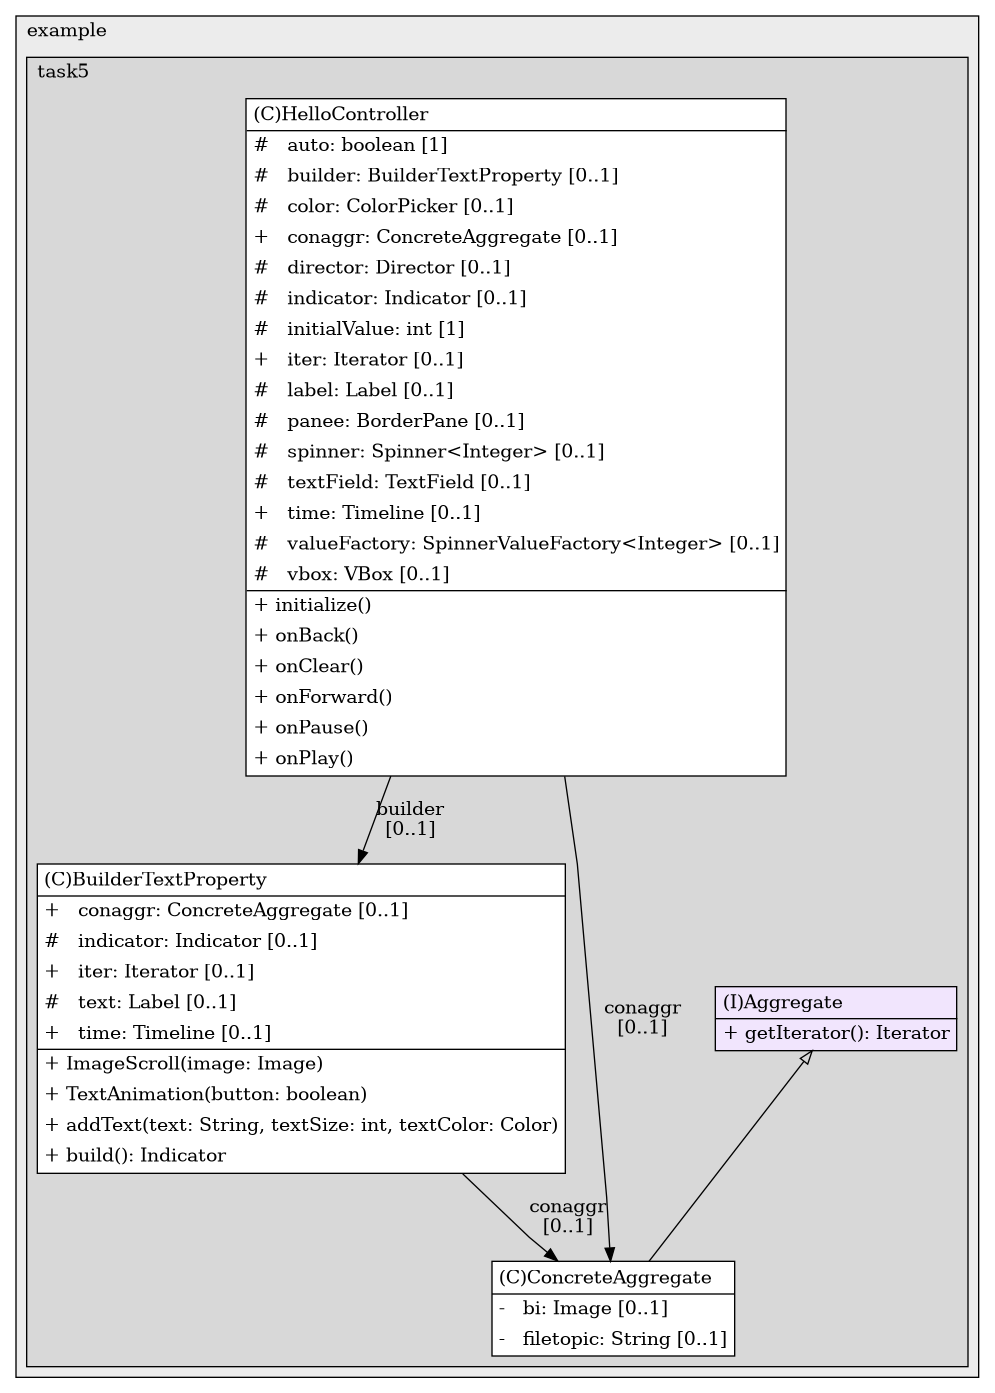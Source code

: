 @startuml

/' diagram meta data start
config=StructureConfiguration;
{
  "projectClassification": {
    "searchMode": "OpenProject", // OpenProject, AllProjects
    "includedProjects": "",
    "pathEndKeywords": "*.impl",
    "isClientPath": "",
    "isClientName": "",
    "isTestPath": "",
    "isTestName": "",
    "isMappingPath": "",
    "isMappingName": "",
    "isDataAccessPath": "",
    "isDataAccessName": "",
    "isDataStructurePath": "",
    "isDataStructureName": "",
    "isInterfaceStructuresPath": "",
    "isInterfaceStructuresName": "",
    "isEntryPointPath": "",
    "isEntryPointName": "",
    "treatFinalFieldsAsMandatory": false
  },
  "graphRestriction": {
    "classPackageExcludeFilter": "",
    "classPackageIncludeFilter": "",
    "classNameExcludeFilter": "",
    "classNameIncludeFilter": "",
    "methodNameExcludeFilter": "",
    "methodNameIncludeFilter": "",
    "removeByInheritance": "", // inheritance/annotation based filtering is done in a second step
    "removeByAnnotation": "",
    "removeByClassPackage": "", // cleanup the graph after inheritance/annotation based filtering is done
    "removeByClassName": "",
    "cutMappings": false,
    "cutEnum": true,
    "cutTests": true,
    "cutClient": true,
    "cutDataAccess": false,
    "cutInterfaceStructures": false,
    "cutDataStructures": false,
    "cutGetterAndSetter": true,
    "cutConstructors": true
  },
  "graphTraversal": {
    "forwardDepth": 6,
    "backwardDepth": 6,
    "classPackageExcludeFilter": "",
    "classPackageIncludeFilter": "",
    "classNameExcludeFilter": "",
    "classNameIncludeFilter": "",
    "methodNameExcludeFilter": "",
    "methodNameIncludeFilter": "",
    "hideMappings": false,
    "hideDataStructures": false,
    "hidePrivateMethods": true,
    "hideInterfaceCalls": true, // indirection: implementation -> interface (is hidden) -> implementation
    "onlyShowApplicationEntryPoints": false, // root node is included
    "useMethodCallsForStructureDiagram": "ForwardOnly" // ForwardOnly, BothDirections, No
  },
  "details": {
    "aggregation": "GroupByClass", // ByClass, GroupByClass, None
    "showClassGenericTypes": true,
    "showMethods": true,
    "showMethodParameterNames": true,
    "showMethodParameterTypes": true,
    "showMethodReturnType": true,
    "showPackageLevels": 2,
    "showDetailedClassStructure": true
  },
  "rootClass": "com.example.task5.Aggregate",
  "extensionCallbackMethod": "" // qualified.class.name#methodName - signature: public static String method(String)
}
diagram meta data end '/



digraph g {
    rankdir="TB"
    splines=polyline
    

'nodes 
subgraph cluster_1322970774 { 
   	label=example
	labeljust=l
	fillcolor="#ececec"
	style=filled
   
   subgraph cluster_129515980 { 
   	label=task5
	labeljust=l
	fillcolor="#d8d8d8"
	style=filled
   
   Aggregate537999329[
	label=<<TABLE BORDER="1" CELLBORDER="0" CELLPADDING="4" CELLSPACING="0">
<TR><TD ALIGN="LEFT" >(I)Aggregate</TD></TR>
<HR/>
<TR><TD ALIGN="LEFT" >+ getIterator(): Iterator</TD></TR>
</TABLE>>
	style=filled
	margin=0
	shape=plaintext
	fillcolor="#F1E5FD"
];

BuilderTextProperty537999329[
	label=<<TABLE BORDER="1" CELLBORDER="0" CELLPADDING="4" CELLSPACING="0">
<TR><TD ALIGN="LEFT" >(C)BuilderTextProperty</TD></TR>
<HR/>
<TR><TD ALIGN="LEFT" >+   conaggr: ConcreteAggregate [0..1]</TD></TR>
<TR><TD ALIGN="LEFT" >#   indicator: Indicator [0..1]</TD></TR>
<TR><TD ALIGN="LEFT" >+   iter: Iterator [0..1]</TD></TR>
<TR><TD ALIGN="LEFT" >#   text: Label [0..1]</TD></TR>
<TR><TD ALIGN="LEFT" >+   time: Timeline [0..1]</TD></TR>
<HR/>
<TR><TD ALIGN="LEFT" >+ ImageScroll(image: Image)</TD></TR>
<TR><TD ALIGN="LEFT" >+ TextAnimation(button: boolean)</TD></TR>
<TR><TD ALIGN="LEFT" >+ addText(text: String, textSize: int, textColor: Color)</TD></TR>
<TR><TD ALIGN="LEFT" >+ build(): Indicator</TD></TR>
</TABLE>>
	style=filled
	margin=0
	shape=plaintext
	fillcolor="#FFFFFF"
];

ConcreteAggregate537999329[
	label=<<TABLE BORDER="1" CELLBORDER="0" CELLPADDING="4" CELLSPACING="0">
<TR><TD ALIGN="LEFT" >(C)ConcreteAggregate</TD></TR>
<HR/>
<TR><TD ALIGN="LEFT" >-   bi: Image [0..1]</TD></TR>
<TR><TD ALIGN="LEFT" >-   filetopic: String [0..1]</TD></TR>
</TABLE>>
	style=filled
	margin=0
	shape=plaintext
	fillcolor="#FFFFFF"
];

HelloController537999329[
	label=<<TABLE BORDER="1" CELLBORDER="0" CELLPADDING="4" CELLSPACING="0">
<TR><TD ALIGN="LEFT" >(C)HelloController</TD></TR>
<HR/>
<TR><TD ALIGN="LEFT" >#   auto: boolean [1]</TD></TR>
<TR><TD ALIGN="LEFT" >#   builder: BuilderTextProperty [0..1]</TD></TR>
<TR><TD ALIGN="LEFT" >#   color: ColorPicker [0..1]</TD></TR>
<TR><TD ALIGN="LEFT" >+   conaggr: ConcreteAggregate [0..1]</TD></TR>
<TR><TD ALIGN="LEFT" >#   director: Director [0..1]</TD></TR>
<TR><TD ALIGN="LEFT" >#   indicator: Indicator [0..1]</TD></TR>
<TR><TD ALIGN="LEFT" >#   initialValue: int [1]</TD></TR>
<TR><TD ALIGN="LEFT" >+   iter: Iterator [0..1]</TD></TR>
<TR><TD ALIGN="LEFT" >#   label: Label [0..1]</TD></TR>
<TR><TD ALIGN="LEFT" >#   panee: BorderPane [0..1]</TD></TR>
<TR><TD ALIGN="LEFT" >#   spinner: Spinner&lt;Integer&gt; [0..1]</TD></TR>
<TR><TD ALIGN="LEFT" >#   textField: TextField [0..1]</TD></TR>
<TR><TD ALIGN="LEFT" >+   time: Timeline [0..1]</TD></TR>
<TR><TD ALIGN="LEFT" >#   valueFactory: SpinnerValueFactory&lt;Integer&gt; [0..1]</TD></TR>
<TR><TD ALIGN="LEFT" >#   vbox: VBox [0..1]</TD></TR>
<HR/>
<TR><TD ALIGN="LEFT" >+ initialize()</TD></TR>
<TR><TD ALIGN="LEFT" >+ onBack()</TD></TR>
<TR><TD ALIGN="LEFT" >+ onClear()</TD></TR>
<TR><TD ALIGN="LEFT" >+ onForward()</TD></TR>
<TR><TD ALIGN="LEFT" >+ onPause()</TD></TR>
<TR><TD ALIGN="LEFT" >+ onPlay()</TD></TR>
</TABLE>>
	style=filled
	margin=0
	shape=plaintext
	fillcolor="#FFFFFF"
];
} 
} 

'edges    
Aggregate537999329 -> ConcreteAggregate537999329[arrowhead=none, arrowtail=empty, dir=both];
BuilderTextProperty537999329 -> ConcreteAggregate537999329[label="conaggr
[0..1]"];
HelloController537999329 -> BuilderTextProperty537999329[label="builder
[0..1]"];
HelloController537999329 -> ConcreteAggregate537999329[label="conaggr
[0..1]"];
    
}
@enduml